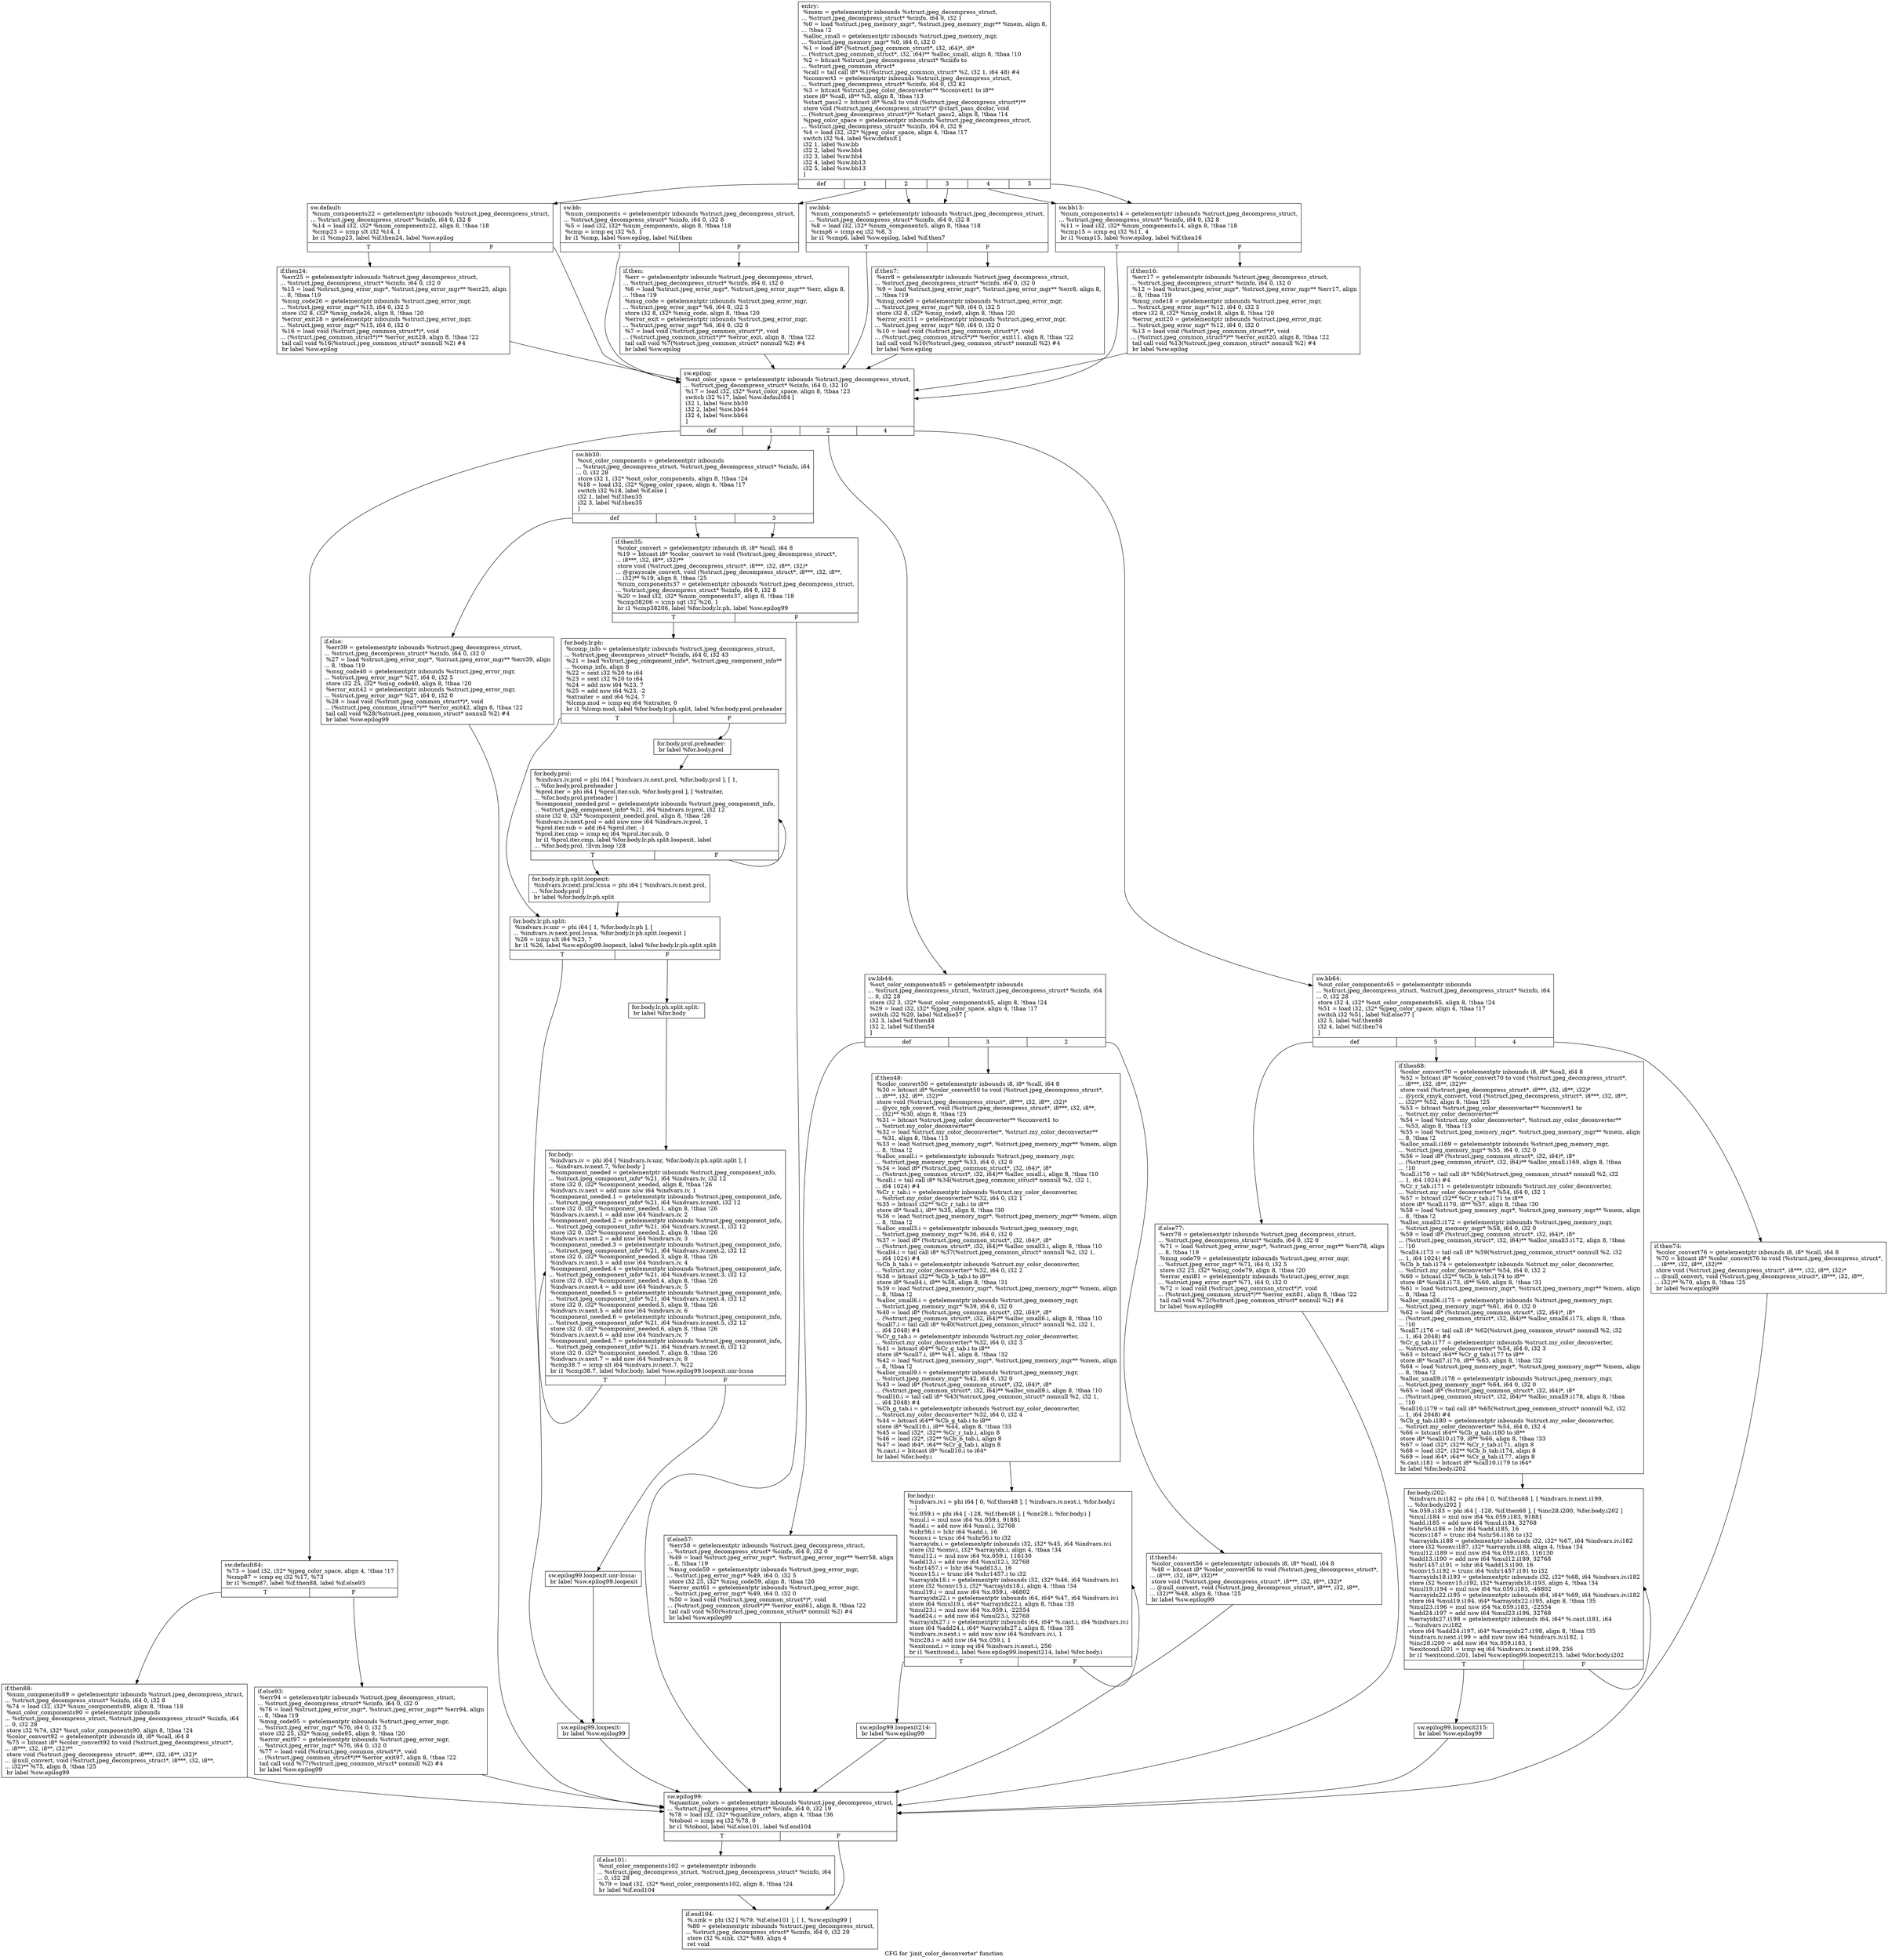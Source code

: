 digraph "CFG for 'jinit_color_deconverter' function" {
	label="CFG for 'jinit_color_deconverter' function";

	Node0x66f12a0 [shape=record,label="{entry:\l  %mem = getelementptr inbounds %struct.jpeg_decompress_struct,\l... %struct.jpeg_decompress_struct* %cinfo, i64 0, i32 1\l  %0 = load %struct.jpeg_memory_mgr*, %struct.jpeg_memory_mgr** %mem, align 8,\l... !tbaa !2\l  %alloc_small = getelementptr inbounds %struct.jpeg_memory_mgr,\l... %struct.jpeg_memory_mgr* %0, i64 0, i32 0\l  %1 = load i8* (%struct.jpeg_common_struct*, i32, i64)*, i8*\l... (%struct.jpeg_common_struct*, i32, i64)** %alloc_small, align 8, !tbaa !10\l  %2 = bitcast %struct.jpeg_decompress_struct* %cinfo to\l... %struct.jpeg_common_struct*\l  %call = tail call i8* %1(%struct.jpeg_common_struct* %2, i32 1, i64 48) #4\l  %cconvert1 = getelementptr inbounds %struct.jpeg_decompress_struct,\l... %struct.jpeg_decompress_struct* %cinfo, i64 0, i32 82\l  %3 = bitcast %struct.jpeg_color_deconverter** %cconvert1 to i8**\l  store i8* %call, i8** %3, align 8, !tbaa !13\l  %start_pass2 = bitcast i8* %call to void (%struct.jpeg_decompress_struct*)**\l  store void (%struct.jpeg_decompress_struct*)* @start_pass_dcolor, void\l... (%struct.jpeg_decompress_struct*)** %start_pass2, align 8, !tbaa !14\l  %jpeg_color_space = getelementptr inbounds %struct.jpeg_decompress_struct,\l... %struct.jpeg_decompress_struct* %cinfo, i64 0, i32 9\l  %4 = load i32, i32* %jpeg_color_space, align 4, !tbaa !17\l  switch i32 %4, label %sw.default [\l    i32 1, label %sw.bb\l    i32 2, label %sw.bb4\l    i32 3, label %sw.bb4\l    i32 4, label %sw.bb13\l    i32 5, label %sw.bb13\l  ]\l|{<s0>def|<s1>1|<s2>2|<s3>3|<s4>4|<s5>5}}"];
	Node0x66f12a0:s0 -> Node0x66f6d70;
	Node0x66f12a0:s1 -> Node0x66f6e20;
	Node0x66f12a0:s2 -> Node0x66f6f30;
	Node0x66f12a0:s3 -> Node0x66f6f30;
	Node0x66f12a0:s4 -> Node0x66f7080;
	Node0x66f12a0:s5 -> Node0x66f7080;
	Node0x66f6e20 [shape=record,label="{sw.bb:                                            \l  %num_components = getelementptr inbounds %struct.jpeg_decompress_struct,\l... %struct.jpeg_decompress_struct* %cinfo, i64 0, i32 8\l  %5 = load i32, i32* %num_components, align 8, !tbaa !18\l  %cmp = icmp eq i32 %5, 1\l  br i1 %cmp, label %sw.epilog, label %if.then\l|{<s0>T|<s1>F}}"];
	Node0x66f6e20:s0 -> Node0x66f76b0;
	Node0x66f6e20:s1 -> Node0x66f7760;
	Node0x66f7760 [shape=record,label="{if.then:                                          \l  %err = getelementptr inbounds %struct.jpeg_decompress_struct,\l... %struct.jpeg_decompress_struct* %cinfo, i64 0, i32 0\l  %6 = load %struct.jpeg_error_mgr*, %struct.jpeg_error_mgr** %err, align 8,\l... !tbaa !19\l  %msg_code = getelementptr inbounds %struct.jpeg_error_mgr,\l... %struct.jpeg_error_mgr* %6, i64 0, i32 5\l  store i32 8, i32* %msg_code, align 8, !tbaa !20\l  %error_exit = getelementptr inbounds %struct.jpeg_error_mgr,\l... %struct.jpeg_error_mgr* %6, i64 0, i32 0\l  %7 = load void (%struct.jpeg_common_struct*)*, void\l... (%struct.jpeg_common_struct*)** %error_exit, align 8, !tbaa !22\l  tail call void %7(%struct.jpeg_common_struct* nonnull %2) #4\l  br label %sw.epilog\l}"];
	Node0x66f7760 -> Node0x66f76b0;
	Node0x66f6f30 [shape=record,label="{sw.bb4:                                           \l  %num_components5 = getelementptr inbounds %struct.jpeg_decompress_struct,\l... %struct.jpeg_decompress_struct* %cinfo, i64 0, i32 8\l  %8 = load i32, i32* %num_components5, align 8, !tbaa !18\l  %cmp6 = icmp eq i32 %8, 3\l  br i1 %cmp6, label %sw.epilog, label %if.then7\l|{<s0>T|<s1>F}}"];
	Node0x66f6f30:s0 -> Node0x66f76b0;
	Node0x66f6f30:s1 -> Node0x66f6d20;
	Node0x66f6d20 [shape=record,label="{if.then7:                                         \l  %err8 = getelementptr inbounds %struct.jpeg_decompress_struct,\l... %struct.jpeg_decompress_struct* %cinfo, i64 0, i32 0\l  %9 = load %struct.jpeg_error_mgr*, %struct.jpeg_error_mgr** %err8, align 8,\l... !tbaa !19\l  %msg_code9 = getelementptr inbounds %struct.jpeg_error_mgr,\l... %struct.jpeg_error_mgr* %9, i64 0, i32 5\l  store i32 8, i32* %msg_code9, align 8, !tbaa !20\l  %error_exit11 = getelementptr inbounds %struct.jpeg_error_mgr,\l... %struct.jpeg_error_mgr* %9, i64 0, i32 0\l  %10 = load void (%struct.jpeg_common_struct*)*, void\l... (%struct.jpeg_common_struct*)** %error_exit11, align 8, !tbaa !22\l  tail call void %10(%struct.jpeg_common_struct* nonnull %2) #4\l  br label %sw.epilog\l}"];
	Node0x66f6d20 -> Node0x66f76b0;
	Node0x66f7080 [shape=record,label="{sw.bb13:                                          \l  %num_components14 = getelementptr inbounds %struct.jpeg_decompress_struct,\l... %struct.jpeg_decompress_struct* %cinfo, i64 0, i32 8\l  %11 = load i32, i32* %num_components14, align 8, !tbaa !18\l  %cmp15 = icmp eq i32 %11, 4\l  br i1 %cmp15, label %sw.epilog, label %if.then16\l|{<s0>T|<s1>F}}"];
	Node0x66f7080:s0 -> Node0x66f76b0;
	Node0x66f7080:s1 -> Node0x66fa4b0;
	Node0x66fa4b0 [shape=record,label="{if.then16:                                        \l  %err17 = getelementptr inbounds %struct.jpeg_decompress_struct,\l... %struct.jpeg_decompress_struct* %cinfo, i64 0, i32 0\l  %12 = load %struct.jpeg_error_mgr*, %struct.jpeg_error_mgr** %err17, align\l... 8, !tbaa !19\l  %msg_code18 = getelementptr inbounds %struct.jpeg_error_mgr,\l... %struct.jpeg_error_mgr* %12, i64 0, i32 5\l  store i32 8, i32* %msg_code18, align 8, !tbaa !20\l  %error_exit20 = getelementptr inbounds %struct.jpeg_error_mgr,\l... %struct.jpeg_error_mgr* %12, i64 0, i32 0\l  %13 = load void (%struct.jpeg_common_struct*)*, void\l... (%struct.jpeg_common_struct*)** %error_exit20, align 8, !tbaa !22\l  tail call void %13(%struct.jpeg_common_struct* nonnull %2) #4\l  br label %sw.epilog\l}"];
	Node0x66fa4b0 -> Node0x66f76b0;
	Node0x66f6d70 [shape=record,label="{sw.default:                                       \l  %num_components22 = getelementptr inbounds %struct.jpeg_decompress_struct,\l... %struct.jpeg_decompress_struct* %cinfo, i64 0, i32 8\l  %14 = load i32, i32* %num_components22, align 8, !tbaa !18\l  %cmp23 = icmp slt i32 %14, 1\l  br i1 %cmp23, label %if.then24, label %sw.epilog\l|{<s0>T|<s1>F}}"];
	Node0x66f6d70:s0 -> Node0x66fac10;
	Node0x66f6d70:s1 -> Node0x66f76b0;
	Node0x66fac10 [shape=record,label="{if.then24:                                        \l  %err25 = getelementptr inbounds %struct.jpeg_decompress_struct,\l... %struct.jpeg_decompress_struct* %cinfo, i64 0, i32 0\l  %15 = load %struct.jpeg_error_mgr*, %struct.jpeg_error_mgr** %err25, align\l... 8, !tbaa !19\l  %msg_code26 = getelementptr inbounds %struct.jpeg_error_mgr,\l... %struct.jpeg_error_mgr* %15, i64 0, i32 5\l  store i32 8, i32* %msg_code26, align 8, !tbaa !20\l  %error_exit28 = getelementptr inbounds %struct.jpeg_error_mgr,\l... %struct.jpeg_error_mgr* %15, i64 0, i32 0\l  %16 = load void (%struct.jpeg_common_struct*)*, void\l... (%struct.jpeg_common_struct*)** %error_exit28, align 8, !tbaa !22\l  tail call void %16(%struct.jpeg_common_struct* nonnull %2) #4\l  br label %sw.epilog\l}"];
	Node0x66fac10 -> Node0x66f76b0;
	Node0x66f76b0 [shape=record,label="{sw.epilog:                                        \l  %out_color_space = getelementptr inbounds %struct.jpeg_decompress_struct,\l... %struct.jpeg_decompress_struct* %cinfo, i64 0, i32 10\l  %17 = load i32, i32* %out_color_space, align 8, !tbaa !23\l  switch i32 %17, label %sw.default84 [\l    i32 1, label %sw.bb30\l    i32 2, label %sw.bb44\l    i32 4, label %sw.bb64\l  ]\l|{<s0>def|<s1>1|<s2>2|<s3>4}}"];
	Node0x66f76b0:s0 -> Node0x66fb480;
	Node0x66f76b0:s1 -> Node0x66fb560;
	Node0x66f76b0:s2 -> Node0x66fb630;
	Node0x66f76b0:s3 -> Node0x66fb700;
	Node0x66fb560 [shape=record,label="{sw.bb30:                                          \l  %out_color_components = getelementptr inbounds\l... %struct.jpeg_decompress_struct, %struct.jpeg_decompress_struct* %cinfo, i64\l... 0, i32 28\l  store i32 1, i32* %out_color_components, align 8, !tbaa !24\l  %18 = load i32, i32* %jpeg_color_space, align 4, !tbaa !17\l  switch i32 %18, label %if.else [\l    i32 1, label %if.then35\l    i32 3, label %if.then35\l  ]\l|{<s0>def|<s1>1|<s2>3}}"];
	Node0x66fb560:s0 -> Node0x66fc230;
	Node0x66fb560:s1 -> Node0x66fc2e0;
	Node0x66fb560:s2 -> Node0x66fc2e0;
	Node0x66fc2e0 [shape=record,label="{if.then35:                                        \l  %color_convert = getelementptr inbounds i8, i8* %call, i64 8\l  %19 = bitcast i8* %color_convert to void (%struct.jpeg_decompress_struct*,\l... i8***, i32, i8**, i32)**\l  store void (%struct.jpeg_decompress_struct*, i8***, i32, i8**, i32)*\l... @grayscale_convert, void (%struct.jpeg_decompress_struct*, i8***, i32, i8**,\l... i32)** %19, align 8, !tbaa !25\l  %num_components37 = getelementptr inbounds %struct.jpeg_decompress_struct,\l... %struct.jpeg_decompress_struct* %cinfo, i64 0, i32 8\l  %20 = load i32, i32* %num_components37, align 8, !tbaa !18\l  %cmp38206 = icmp sgt i32 %20, 1\l  br i1 %cmp38206, label %for.body.lr.ph, label %sw.epilog99\l|{<s0>T|<s1>F}}"];
	Node0x66fc2e0:s0 -> Node0x66fcf20;
	Node0x66fc2e0:s1 -> Node0x66f99d0;
	Node0x66fcf20 [shape=record,label="{for.body.lr.ph:                                   \l  %comp_info = getelementptr inbounds %struct.jpeg_decompress_struct,\l... %struct.jpeg_decompress_struct* %cinfo, i64 0, i32 43\l  %21 = load %struct.jpeg_component_info*, %struct.jpeg_component_info**\l... %comp_info, align 8\l  %22 = sext i32 %20 to i64\l  %23 = sext i32 %20 to i64\l  %24 = add nsw i64 %23, 7\l  %25 = add nsw i64 %23, -2\l  %xtraiter = and i64 %24, 7\l  %lcmp.mod = icmp eq i64 %xtraiter, 0\l  br i1 %lcmp.mod, label %for.body.lr.ph.split, label %for.body.prol.preheader\l|{<s0>T|<s1>F}}"];
	Node0x66fcf20:s0 -> Node0x66fd900;
	Node0x66fcf20:s1 -> Node0x66fda00;
	Node0x66fda00 [shape=record,label="{for.body.prol.preheader:                          \l  br label %for.body.prol\l}"];
	Node0x66fda00 -> Node0x66fdb90;
	Node0x66fdb90 [shape=record,label="{for.body.prol:                                    \l  %indvars.iv.prol = phi i64 [ %indvars.iv.next.prol, %for.body.prol ], [ 1,\l... %for.body.prol.preheader ]\l  %prol.iter = phi i64 [ %prol.iter.sub, %for.body.prol ], [ %xtraiter,\l... %for.body.prol.preheader ]\l  %component_needed.prol = getelementptr inbounds %struct.jpeg_component_info,\l... %struct.jpeg_component_info* %21, i64 %indvars.iv.prol, i32 12\l  store i32 0, i32* %component_needed.prol, align 8, !tbaa !26\l  %indvars.iv.next.prol = add nuw nsw i64 %indvars.iv.prol, 1\l  %prol.iter.sub = add i64 %prol.iter, -1\l  %prol.iter.cmp = icmp eq i64 %prol.iter.sub, 0\l  br i1 %prol.iter.cmp, label %for.body.lr.ph.split.loopexit, label\l... %for.body.prol, !llvm.loop !28\l|{<s0>T|<s1>F}}"];
	Node0x66fdb90:s0 -> Node0x66fe450;
	Node0x66fdb90:s1 -> Node0x66fdb90;
	Node0x66fe450 [shape=record,label="{for.body.lr.ph.split.loopexit:                    \l  %indvars.iv.next.prol.lcssa = phi i64 [ %indvars.iv.next.prol,\l... %for.body.prol ]\l  br label %for.body.lr.ph.split\l}"];
	Node0x66fe450 -> Node0x66fd900;
	Node0x66fd900 [shape=record,label="{for.body.lr.ph.split:                             \l  %indvars.iv.unr = phi i64 [ 1, %for.body.lr.ph ], [\l... %indvars.iv.next.prol.lcssa, %for.body.lr.ph.split.loopexit ]\l  %26 = icmp ult i64 %25, 7\l  br i1 %26, label %sw.epilog99.loopexit, label %for.body.lr.ph.split.split\l|{<s0>T|<s1>F}}"];
	Node0x66fd900:s0 -> Node0x66fe7d0;
	Node0x66fd900:s1 -> Node0x66fe8b0;
	Node0x66fe8b0 [shape=record,label="{for.body.lr.ph.split.split:                       \l  br label %for.body\l}"];
	Node0x66fe8b0 -> Node0x66fea60;
	Node0x66fea60 [shape=record,label="{for.body:                                         \l  %indvars.iv = phi i64 [ %indvars.iv.unr, %for.body.lr.ph.split.split ], [\l... %indvars.iv.next.7, %for.body ]\l  %component_needed = getelementptr inbounds %struct.jpeg_component_info,\l... %struct.jpeg_component_info* %21, i64 %indvars.iv, i32 12\l  store i32 0, i32* %component_needed, align 8, !tbaa !26\l  %indvars.iv.next = add nuw nsw i64 %indvars.iv, 1\l  %component_needed.1 = getelementptr inbounds %struct.jpeg_component_info,\l... %struct.jpeg_component_info* %21, i64 %indvars.iv.next, i32 12\l  store i32 0, i32* %component_needed.1, align 8, !tbaa !26\l  %indvars.iv.next.1 = add nsw i64 %indvars.iv, 2\l  %component_needed.2 = getelementptr inbounds %struct.jpeg_component_info,\l... %struct.jpeg_component_info* %21, i64 %indvars.iv.next.1, i32 12\l  store i32 0, i32* %component_needed.2, align 8, !tbaa !26\l  %indvars.iv.next.2 = add nsw i64 %indvars.iv, 3\l  %component_needed.3 = getelementptr inbounds %struct.jpeg_component_info,\l... %struct.jpeg_component_info* %21, i64 %indvars.iv.next.2, i32 12\l  store i32 0, i32* %component_needed.3, align 8, !tbaa !26\l  %indvars.iv.next.3 = add nsw i64 %indvars.iv, 4\l  %component_needed.4 = getelementptr inbounds %struct.jpeg_component_info,\l... %struct.jpeg_component_info* %21, i64 %indvars.iv.next.3, i32 12\l  store i32 0, i32* %component_needed.4, align 8, !tbaa !26\l  %indvars.iv.next.4 = add nsw i64 %indvars.iv, 5\l  %component_needed.5 = getelementptr inbounds %struct.jpeg_component_info,\l... %struct.jpeg_component_info* %21, i64 %indvars.iv.next.4, i32 12\l  store i32 0, i32* %component_needed.5, align 8, !tbaa !26\l  %indvars.iv.next.5 = add nsw i64 %indvars.iv, 6\l  %component_needed.6 = getelementptr inbounds %struct.jpeg_component_info,\l... %struct.jpeg_component_info* %21, i64 %indvars.iv.next.5, i32 12\l  store i32 0, i32* %component_needed.6, align 8, !tbaa !26\l  %indvars.iv.next.6 = add nsw i64 %indvars.iv, 7\l  %component_needed.7 = getelementptr inbounds %struct.jpeg_component_info,\l... %struct.jpeg_component_info* %21, i64 %indvars.iv.next.6, i32 12\l  store i32 0, i32* %component_needed.7, align 8, !tbaa !26\l  %indvars.iv.next.7 = add nsw i64 %indvars.iv, 8\l  %cmp38.7 = icmp slt i64 %indvars.iv.next.7, %22\l  br i1 %cmp38.7, label %for.body, label %sw.epilog99.loopexit.unr-lcssa\l|{<s0>T|<s1>F}}"];
	Node0x66fea60:s0 -> Node0x66fea60;
	Node0x66fea60:s1 -> Node0x6700420;
	Node0x66fc230 [shape=record,label="{if.else:                                          \l  %err39 = getelementptr inbounds %struct.jpeg_decompress_struct,\l... %struct.jpeg_decompress_struct* %cinfo, i64 0, i32 0\l  %27 = load %struct.jpeg_error_mgr*, %struct.jpeg_error_mgr** %err39, align\l... 8, !tbaa !19\l  %msg_code40 = getelementptr inbounds %struct.jpeg_error_mgr,\l... %struct.jpeg_error_mgr* %27, i64 0, i32 5\l  store i32 25, i32* %msg_code40, align 8, !tbaa !20\l  %error_exit42 = getelementptr inbounds %struct.jpeg_error_mgr,\l... %struct.jpeg_error_mgr* %27, i64 0, i32 0\l  %28 = load void (%struct.jpeg_common_struct*)*, void\l... (%struct.jpeg_common_struct*)** %error_exit42, align 8, !tbaa !22\l  tail call void %28(%struct.jpeg_common_struct* nonnull %2) #4\l  br label %sw.epilog99\l}"];
	Node0x66fc230 -> Node0x66f99d0;
	Node0x66fb630 [shape=record,label="{sw.bb44:                                          \l  %out_color_components45 = getelementptr inbounds\l... %struct.jpeg_decompress_struct, %struct.jpeg_decompress_struct* %cinfo, i64\l... 0, i32 28\l  store i32 3, i32* %out_color_components45, align 8, !tbaa !24\l  %29 = load i32, i32* %jpeg_color_space, align 4, !tbaa !17\l  switch i32 %29, label %if.else57 [\l    i32 3, label %if.then48\l    i32 2, label %if.then54\l  ]\l|{<s0>def|<s1>3|<s2>2}}"];
	Node0x66fb630:s0 -> Node0x6701190;
	Node0x66fb630:s1 -> Node0x6701240;
	Node0x66fb630:s2 -> Node0x66fc5f0;
	Node0x6701240 [shape=record,label="{if.then48:                                        \l  %color_convert50 = getelementptr inbounds i8, i8* %call, i64 8\l  %30 = bitcast i8* %color_convert50 to void (%struct.jpeg_decompress_struct*,\l... i8***, i32, i8**, i32)**\l  store void (%struct.jpeg_decompress_struct*, i8***, i32, i8**, i32)*\l... @ycc_rgb_convert, void (%struct.jpeg_decompress_struct*, i8***, i32, i8**,\l... i32)** %30, align 8, !tbaa !25\l  %31 = bitcast %struct.jpeg_color_deconverter** %cconvert1 to\l... %struct.my_color_deconverter**\l  %32 = load %struct.my_color_deconverter*, %struct.my_color_deconverter**\l... %31, align 8, !tbaa !13\l  %33 = load %struct.jpeg_memory_mgr*, %struct.jpeg_memory_mgr** %mem, align\l... 8, !tbaa !2\l  %alloc_small.i = getelementptr inbounds %struct.jpeg_memory_mgr,\l... %struct.jpeg_memory_mgr* %33, i64 0, i32 0\l  %34 = load i8* (%struct.jpeg_common_struct*, i32, i64)*, i8*\l... (%struct.jpeg_common_struct*, i32, i64)** %alloc_small.i, align 8, !tbaa !10\l  %call.i = tail call i8* %34(%struct.jpeg_common_struct* nonnull %2, i32 1,\l... i64 1024) #4\l  %Cr_r_tab.i = getelementptr inbounds %struct.my_color_deconverter,\l... %struct.my_color_deconverter* %32, i64 0, i32 1\l  %35 = bitcast i32** %Cr_r_tab.i to i8**\l  store i8* %call.i, i8** %35, align 8, !tbaa !30\l  %36 = load %struct.jpeg_memory_mgr*, %struct.jpeg_memory_mgr** %mem, align\l... 8, !tbaa !2\l  %alloc_small3.i = getelementptr inbounds %struct.jpeg_memory_mgr,\l... %struct.jpeg_memory_mgr* %36, i64 0, i32 0\l  %37 = load i8* (%struct.jpeg_common_struct*, i32, i64)*, i8*\l... (%struct.jpeg_common_struct*, i32, i64)** %alloc_small3.i, align 8, !tbaa !10\l  %call4.i = tail call i8* %37(%struct.jpeg_common_struct* nonnull %2, i32 1,\l... i64 1024) #4\l  %Cb_b_tab.i = getelementptr inbounds %struct.my_color_deconverter,\l... %struct.my_color_deconverter* %32, i64 0, i32 2\l  %38 = bitcast i32** %Cb_b_tab.i to i8**\l  store i8* %call4.i, i8** %38, align 8, !tbaa !31\l  %39 = load %struct.jpeg_memory_mgr*, %struct.jpeg_memory_mgr** %mem, align\l... 8, !tbaa !2\l  %alloc_small6.i = getelementptr inbounds %struct.jpeg_memory_mgr,\l... %struct.jpeg_memory_mgr* %39, i64 0, i32 0\l  %40 = load i8* (%struct.jpeg_common_struct*, i32, i64)*, i8*\l... (%struct.jpeg_common_struct*, i32, i64)** %alloc_small6.i, align 8, !tbaa !10\l  %call7.i = tail call i8* %40(%struct.jpeg_common_struct* nonnull %2, i32 1,\l... i64 2048) #4\l  %Cr_g_tab.i = getelementptr inbounds %struct.my_color_deconverter,\l... %struct.my_color_deconverter* %32, i64 0, i32 3\l  %41 = bitcast i64** %Cr_g_tab.i to i8**\l  store i8* %call7.i, i8** %41, align 8, !tbaa !32\l  %42 = load %struct.jpeg_memory_mgr*, %struct.jpeg_memory_mgr** %mem, align\l... 8, !tbaa !2\l  %alloc_small9.i = getelementptr inbounds %struct.jpeg_memory_mgr,\l... %struct.jpeg_memory_mgr* %42, i64 0, i32 0\l  %43 = load i8* (%struct.jpeg_common_struct*, i32, i64)*, i8*\l... (%struct.jpeg_common_struct*, i32, i64)** %alloc_small9.i, align 8, !tbaa !10\l  %call10.i = tail call i8* %43(%struct.jpeg_common_struct* nonnull %2, i32 1,\l... i64 2048) #4\l  %Cb_g_tab.i = getelementptr inbounds %struct.my_color_deconverter,\l... %struct.my_color_deconverter* %32, i64 0, i32 4\l  %44 = bitcast i64** %Cb_g_tab.i to i8**\l  store i8* %call10.i, i8** %44, align 8, !tbaa !33\l  %45 = load i32*, i32** %Cr_r_tab.i, align 8\l  %46 = load i32*, i32** %Cb_b_tab.i, align 8\l  %47 = load i64*, i64** %Cr_g_tab.i, align 8\l  %.cast.i = bitcast i8* %call10.i to i64*\l  br label %for.body.i\l}"];
	Node0x6701240 -> Node0x66f5df0;
	Node0x66f5df0 [shape=record,label="{for.body.i:                                       \l  %indvars.iv.i = phi i64 [ 0, %if.then48 ], [ %indvars.iv.next.i, %for.body.i\l... ]\l  %x.059.i = phi i64 [ -128, %if.then48 ], [ %inc28.i, %for.body.i ]\l  %mul.i = mul nsw i64 %x.059.i, 91881\l  %add.i = add nsw i64 %mul.i, 32768\l  %shr56.i = lshr i64 %add.i, 16\l  %conv.i = trunc i64 %shr56.i to i32\l  %arrayidx.i = getelementptr inbounds i32, i32* %45, i64 %indvars.iv.i\l  store i32 %conv.i, i32* %arrayidx.i, align 4, !tbaa !34\l  %mul12.i = mul nsw i64 %x.059.i, 116130\l  %add13.i = add nsw i64 %mul12.i, 32768\l  %shr1457.i = lshr i64 %add13.i, 16\l  %conv15.i = trunc i64 %shr1457.i to i32\l  %arrayidx18.i = getelementptr inbounds i32, i32* %46, i64 %indvars.iv.i\l  store i32 %conv15.i, i32* %arrayidx18.i, align 4, !tbaa !34\l  %mul19.i = mul nsw i64 %x.059.i, -46802\l  %arrayidx22.i = getelementptr inbounds i64, i64* %47, i64 %indvars.iv.i\l  store i64 %mul19.i, i64* %arrayidx22.i, align 8, !tbaa !35\l  %mul23.i = mul nsw i64 %x.059.i, -22554\l  %add24.i = add nsw i64 %mul23.i, 32768\l  %arrayidx27.i = getelementptr inbounds i64, i64* %.cast.i, i64 %indvars.iv.i\l  store i64 %add24.i, i64* %arrayidx27.i, align 8, !tbaa !35\l  %indvars.iv.next.i = add nuw nsw i64 %indvars.iv.i, 1\l  %inc28.i = add nsw i64 %x.059.i, 1\l  %exitcond.i = icmp eq i64 %indvars.iv.next.i, 256\l  br i1 %exitcond.i, label %sw.epilog99.loopexit214, label %for.body.i\l|{<s0>T|<s1>F}}"];
	Node0x66f5df0:s0 -> Node0x6708b00;
	Node0x66f5df0:s1 -> Node0x66f5df0;
	Node0x66fc5f0 [shape=record,label="{if.then54:                                        \l  %color_convert56 = getelementptr inbounds i8, i8* %call, i64 8\l  %48 = bitcast i8* %color_convert56 to void (%struct.jpeg_decompress_struct*,\l... i8***, i32, i8**, i32)**\l  store void (%struct.jpeg_decompress_struct*, i8***, i32, i8**, i32)*\l... @null_convert, void (%struct.jpeg_decompress_struct*, i8***, i32, i8**,\l... i32)** %48, align 8, !tbaa !25\l  br label %sw.epilog99\l}"];
	Node0x66fc5f0 -> Node0x66f99d0;
	Node0x6701190 [shape=record,label="{if.else57:                                        \l  %err58 = getelementptr inbounds %struct.jpeg_decompress_struct,\l... %struct.jpeg_decompress_struct* %cinfo, i64 0, i32 0\l  %49 = load %struct.jpeg_error_mgr*, %struct.jpeg_error_mgr** %err58, align\l... 8, !tbaa !19\l  %msg_code59 = getelementptr inbounds %struct.jpeg_error_mgr,\l... %struct.jpeg_error_mgr* %49, i64 0, i32 5\l  store i32 25, i32* %msg_code59, align 8, !tbaa !20\l  %error_exit61 = getelementptr inbounds %struct.jpeg_error_mgr,\l... %struct.jpeg_error_mgr* %49, i64 0, i32 0\l  %50 = load void (%struct.jpeg_common_struct*)*, void\l... (%struct.jpeg_common_struct*)** %error_exit61, align 8, !tbaa !22\l  tail call void %50(%struct.jpeg_common_struct* nonnull %2) #4\l  br label %sw.epilog99\l}"];
	Node0x6701190 -> Node0x66f99d0;
	Node0x66fb700 [shape=record,label="{sw.bb64:                                          \l  %out_color_components65 = getelementptr inbounds\l... %struct.jpeg_decompress_struct, %struct.jpeg_decompress_struct* %cinfo, i64\l... 0, i32 28\l  store i32 4, i32* %out_color_components65, align 8, !tbaa !24\l  %51 = load i32, i32* %jpeg_color_space, align 4, !tbaa !17\l  switch i32 %51, label %if.else77 [\l    i32 5, label %if.then68\l    i32 4, label %if.then74\l  ]\l|{<s0>def|<s1>5|<s2>4}}"];
	Node0x66fb700:s0 -> Node0x67094e0;
	Node0x66fb700:s1 -> Node0x6709590;
	Node0x66fb700:s2 -> Node0x6709670;
	Node0x6709590 [shape=record,label="{if.then68:                                        \l  %color_convert70 = getelementptr inbounds i8, i8* %call, i64 8\l  %52 = bitcast i8* %color_convert70 to void (%struct.jpeg_decompress_struct*,\l... i8***, i32, i8**, i32)**\l  store void (%struct.jpeg_decompress_struct*, i8***, i32, i8**, i32)*\l... @ycck_cmyk_convert, void (%struct.jpeg_decompress_struct*, i8***, i32, i8**,\l... i32)** %52, align 8, !tbaa !25\l  %53 = bitcast %struct.jpeg_color_deconverter** %cconvert1 to\l... %struct.my_color_deconverter**\l  %54 = load %struct.my_color_deconverter*, %struct.my_color_deconverter**\l... %53, align 8, !tbaa !13\l  %55 = load %struct.jpeg_memory_mgr*, %struct.jpeg_memory_mgr** %mem, align\l... 8, !tbaa !2\l  %alloc_small.i169 = getelementptr inbounds %struct.jpeg_memory_mgr,\l... %struct.jpeg_memory_mgr* %55, i64 0, i32 0\l  %56 = load i8* (%struct.jpeg_common_struct*, i32, i64)*, i8*\l... (%struct.jpeg_common_struct*, i32, i64)** %alloc_small.i169, align 8, !tbaa\l... !10\l  %call.i170 = tail call i8* %56(%struct.jpeg_common_struct* nonnull %2, i32\l... 1, i64 1024) #4\l  %Cr_r_tab.i171 = getelementptr inbounds %struct.my_color_deconverter,\l... %struct.my_color_deconverter* %54, i64 0, i32 1\l  %57 = bitcast i32** %Cr_r_tab.i171 to i8**\l  store i8* %call.i170, i8** %57, align 8, !tbaa !30\l  %58 = load %struct.jpeg_memory_mgr*, %struct.jpeg_memory_mgr** %mem, align\l... 8, !tbaa !2\l  %alloc_small3.i172 = getelementptr inbounds %struct.jpeg_memory_mgr,\l... %struct.jpeg_memory_mgr* %58, i64 0, i32 0\l  %59 = load i8* (%struct.jpeg_common_struct*, i32, i64)*, i8*\l... (%struct.jpeg_common_struct*, i32, i64)** %alloc_small3.i172, align 8, !tbaa\l... !10\l  %call4.i173 = tail call i8* %59(%struct.jpeg_common_struct* nonnull %2, i32\l... 1, i64 1024) #4\l  %Cb_b_tab.i174 = getelementptr inbounds %struct.my_color_deconverter,\l... %struct.my_color_deconverter* %54, i64 0, i32 2\l  %60 = bitcast i32** %Cb_b_tab.i174 to i8**\l  store i8* %call4.i173, i8** %60, align 8, !tbaa !31\l  %61 = load %struct.jpeg_memory_mgr*, %struct.jpeg_memory_mgr** %mem, align\l... 8, !tbaa !2\l  %alloc_small6.i175 = getelementptr inbounds %struct.jpeg_memory_mgr,\l... %struct.jpeg_memory_mgr* %61, i64 0, i32 0\l  %62 = load i8* (%struct.jpeg_common_struct*, i32, i64)*, i8*\l... (%struct.jpeg_common_struct*, i32, i64)** %alloc_small6.i175, align 8, !tbaa\l... !10\l  %call7.i176 = tail call i8* %62(%struct.jpeg_common_struct* nonnull %2, i32\l... 1, i64 2048) #4\l  %Cr_g_tab.i177 = getelementptr inbounds %struct.my_color_deconverter,\l... %struct.my_color_deconverter* %54, i64 0, i32 3\l  %63 = bitcast i64** %Cr_g_tab.i177 to i8**\l  store i8* %call7.i176, i8** %63, align 8, !tbaa !32\l  %64 = load %struct.jpeg_memory_mgr*, %struct.jpeg_memory_mgr** %mem, align\l... 8, !tbaa !2\l  %alloc_small9.i178 = getelementptr inbounds %struct.jpeg_memory_mgr,\l... %struct.jpeg_memory_mgr* %64, i64 0, i32 0\l  %65 = load i8* (%struct.jpeg_common_struct*, i32, i64)*, i8*\l... (%struct.jpeg_common_struct*, i32, i64)** %alloc_small9.i178, align 8, !tbaa\l... !10\l  %call10.i179 = tail call i8* %65(%struct.jpeg_common_struct* nonnull %2, i32\l... 1, i64 2048) #4\l  %Cb_g_tab.i180 = getelementptr inbounds %struct.my_color_deconverter,\l... %struct.my_color_deconverter* %54, i64 0, i32 4\l  %66 = bitcast i64** %Cb_g_tab.i180 to i8**\l  store i8* %call10.i179, i8** %66, align 8, !tbaa !33\l  %67 = load i32*, i32** %Cr_r_tab.i171, align 8\l  %68 = load i32*, i32** %Cb_b_tab.i174, align 8\l  %69 = load i64*, i64** %Cr_g_tab.i177, align 8\l  %.cast.i181 = bitcast i8* %call10.i179 to i64*\l  br label %for.body.i202\l}"];
	Node0x6709590 -> Node0x670ce60;
	Node0x670ce60 [shape=record,label="{for.body.i202:                                    \l  %indvars.iv.i182 = phi i64 [ 0, %if.then68 ], [ %indvars.iv.next.i199,\l... %for.body.i202 ]\l  %x.059.i183 = phi i64 [ -128, %if.then68 ], [ %inc28.i200, %for.body.i202 ]\l  %mul.i184 = mul nsw i64 %x.059.i183, 91881\l  %add.i185 = add nsw i64 %mul.i184, 32768\l  %shr56.i186 = lshr i64 %add.i185, 16\l  %conv.i187 = trunc i64 %shr56.i186 to i32\l  %arrayidx.i188 = getelementptr inbounds i32, i32* %67, i64 %indvars.iv.i182\l  store i32 %conv.i187, i32* %arrayidx.i188, align 4, !tbaa !34\l  %mul12.i189 = mul nsw i64 %x.059.i183, 116130\l  %add13.i190 = add nsw i64 %mul12.i189, 32768\l  %shr1457.i191 = lshr i64 %add13.i190, 16\l  %conv15.i192 = trunc i64 %shr1457.i191 to i32\l  %arrayidx18.i193 = getelementptr inbounds i32, i32* %68, i64 %indvars.iv.i182\l  store i32 %conv15.i192, i32* %arrayidx18.i193, align 4, !tbaa !34\l  %mul19.i194 = mul nsw i64 %x.059.i183, -46802\l  %arrayidx22.i195 = getelementptr inbounds i64, i64* %69, i64 %indvars.iv.i182\l  store i64 %mul19.i194, i64* %arrayidx22.i195, align 8, !tbaa !35\l  %mul23.i196 = mul nsw i64 %x.059.i183, -22554\l  %add24.i197 = add nsw i64 %mul23.i196, 32768\l  %arrayidx27.i198 = getelementptr inbounds i64, i64* %.cast.i181, i64\l... %indvars.iv.i182\l  store i64 %add24.i197, i64* %arrayidx27.i198, align 8, !tbaa !35\l  %indvars.iv.next.i199 = add nuw nsw i64 %indvars.iv.i182, 1\l  %inc28.i200 = add nsw i64 %x.059.i183, 1\l  %exitcond.i201 = icmp eq i64 %indvars.iv.next.i199, 256\l  br i1 %exitcond.i201, label %sw.epilog99.loopexit215, label %for.body.i202\l|{<s0>T|<s1>F}}"];
	Node0x670ce60:s0 -> Node0x670e0f0;
	Node0x670ce60:s1 -> Node0x670ce60;
	Node0x6709670 [shape=record,label="{if.then74:                                        \l  %color_convert76 = getelementptr inbounds i8, i8* %call, i64 8\l  %70 = bitcast i8* %color_convert76 to void (%struct.jpeg_decompress_struct*,\l... i8***, i32, i8**, i32)**\l  store void (%struct.jpeg_decompress_struct*, i8***, i32, i8**, i32)*\l... @null_convert, void (%struct.jpeg_decompress_struct*, i8***, i32, i8**,\l... i32)** %70, align 8, !tbaa !25\l  br label %sw.epilog99\l}"];
	Node0x6709670 -> Node0x66f99d0;
	Node0x67094e0 [shape=record,label="{if.else77:                                        \l  %err78 = getelementptr inbounds %struct.jpeg_decompress_struct,\l... %struct.jpeg_decompress_struct* %cinfo, i64 0, i32 0\l  %71 = load %struct.jpeg_error_mgr*, %struct.jpeg_error_mgr** %err78, align\l... 8, !tbaa !19\l  %msg_code79 = getelementptr inbounds %struct.jpeg_error_mgr,\l... %struct.jpeg_error_mgr* %71, i64 0, i32 5\l  store i32 25, i32* %msg_code79, align 8, !tbaa !20\l  %error_exit81 = getelementptr inbounds %struct.jpeg_error_mgr,\l... %struct.jpeg_error_mgr* %71, i64 0, i32 0\l  %72 = load void (%struct.jpeg_common_struct*)*, void\l... (%struct.jpeg_common_struct*)** %error_exit81, align 8, !tbaa !22\l  tail call void %72(%struct.jpeg_common_struct* nonnull %2) #4\l  br label %sw.epilog99\l}"];
	Node0x67094e0 -> Node0x66f99d0;
	Node0x66fb480 [shape=record,label="{sw.default84:                                     \l  %73 = load i32, i32* %jpeg_color_space, align 4, !tbaa !17\l  %cmp87 = icmp eq i32 %17, %73\l  br i1 %cmp87, label %if.then88, label %if.else93\l|{<s0>T|<s1>F}}"];
	Node0x66fb480:s0 -> Node0x670e850;
	Node0x66fb480:s1 -> Node0x670e900;
	Node0x670e850 [shape=record,label="{if.then88:                                        \l  %num_components89 = getelementptr inbounds %struct.jpeg_decompress_struct,\l... %struct.jpeg_decompress_struct* %cinfo, i64 0, i32 8\l  %74 = load i32, i32* %num_components89, align 8, !tbaa !18\l  %out_color_components90 = getelementptr inbounds\l... %struct.jpeg_decompress_struct, %struct.jpeg_decompress_struct* %cinfo, i64\l... 0, i32 28\l  store i32 %74, i32* %out_color_components90, align 8, !tbaa !24\l  %color_convert92 = getelementptr inbounds i8, i8* %call, i64 8\l  %75 = bitcast i8* %color_convert92 to void (%struct.jpeg_decompress_struct*,\l... i8***, i32, i8**, i32)**\l  store void (%struct.jpeg_decompress_struct*, i8***, i32, i8**, i32)*\l... @null_convert, void (%struct.jpeg_decompress_struct*, i8***, i32, i8**,\l... i32)** %75, align 8, !tbaa !25\l  br label %sw.epilog99\l}"];
	Node0x670e850 -> Node0x66f99d0;
	Node0x670e900 [shape=record,label="{if.else93:                                        \l  %err94 = getelementptr inbounds %struct.jpeg_decompress_struct,\l... %struct.jpeg_decompress_struct* %cinfo, i64 0, i32 0\l  %76 = load %struct.jpeg_error_mgr*, %struct.jpeg_error_mgr** %err94, align\l... 8, !tbaa !19\l  %msg_code95 = getelementptr inbounds %struct.jpeg_error_mgr,\l... %struct.jpeg_error_mgr* %76, i64 0, i32 5\l  store i32 25, i32* %msg_code95, align 8, !tbaa !20\l  %error_exit97 = getelementptr inbounds %struct.jpeg_error_mgr,\l... %struct.jpeg_error_mgr* %76, i64 0, i32 0\l  %77 = load void (%struct.jpeg_common_struct*)*, void\l... (%struct.jpeg_common_struct*)** %error_exit97, align 8, !tbaa !22\l  tail call void %77(%struct.jpeg_common_struct* nonnull %2) #4\l  br label %sw.epilog99\l}"];
	Node0x670e900 -> Node0x66f99d0;
	Node0x6700420 [shape=record,label="{sw.epilog99.loopexit.unr-lcssa:                   \l  br label %sw.epilog99.loopexit\l}"];
	Node0x6700420 -> Node0x66fe7d0;
	Node0x66fe7d0 [shape=record,label="{sw.epilog99.loopexit:                             \l  br label %sw.epilog99\l}"];
	Node0x66fe7d0 -> Node0x66f99d0;
	Node0x6708b00 [shape=record,label="{sw.epilog99.loopexit214:                          \l  br label %sw.epilog99\l}"];
	Node0x6708b00 -> Node0x66f99d0;
	Node0x670e0f0 [shape=record,label="{sw.epilog99.loopexit215:                          \l  br label %sw.epilog99\l}"];
	Node0x670e0f0 -> Node0x66f99d0;
	Node0x66f99d0 [shape=record,label="{sw.epilog99:                                      \l  %quantize_colors = getelementptr inbounds %struct.jpeg_decompress_struct,\l... %struct.jpeg_decompress_struct* %cinfo, i64 0, i32 19\l  %78 = load i32, i32* %quantize_colors, align 4, !tbaa !36\l  %tobool = icmp eq i32 %78, 0\l  br i1 %tobool, label %if.else101, label %if.end104\l|{<s0>T|<s1>F}}"];
	Node0x66f99d0:s0 -> Node0x6701810;
	Node0x66f99d0:s1 -> Node0x67018c0;
	Node0x6701810 [shape=record,label="{if.else101:                                       \l  %out_color_components102 = getelementptr inbounds\l... %struct.jpeg_decompress_struct, %struct.jpeg_decompress_struct* %cinfo, i64\l... 0, i32 28\l  %79 = load i32, i32* %out_color_components102, align 8, !tbaa !24\l  br label %if.end104\l}"];
	Node0x6701810 -> Node0x67018c0;
	Node0x67018c0 [shape=record,label="{if.end104:                                        \l  %.sink = phi i32 [ %79, %if.else101 ], [ 1, %sw.epilog99 ]\l  %80 = getelementptr inbounds %struct.jpeg_decompress_struct,\l... %struct.jpeg_decompress_struct* %cinfo, i64 0, i32 29\l  store i32 %.sink, i32* %80, align 4\l  ret void\l}"];
}

